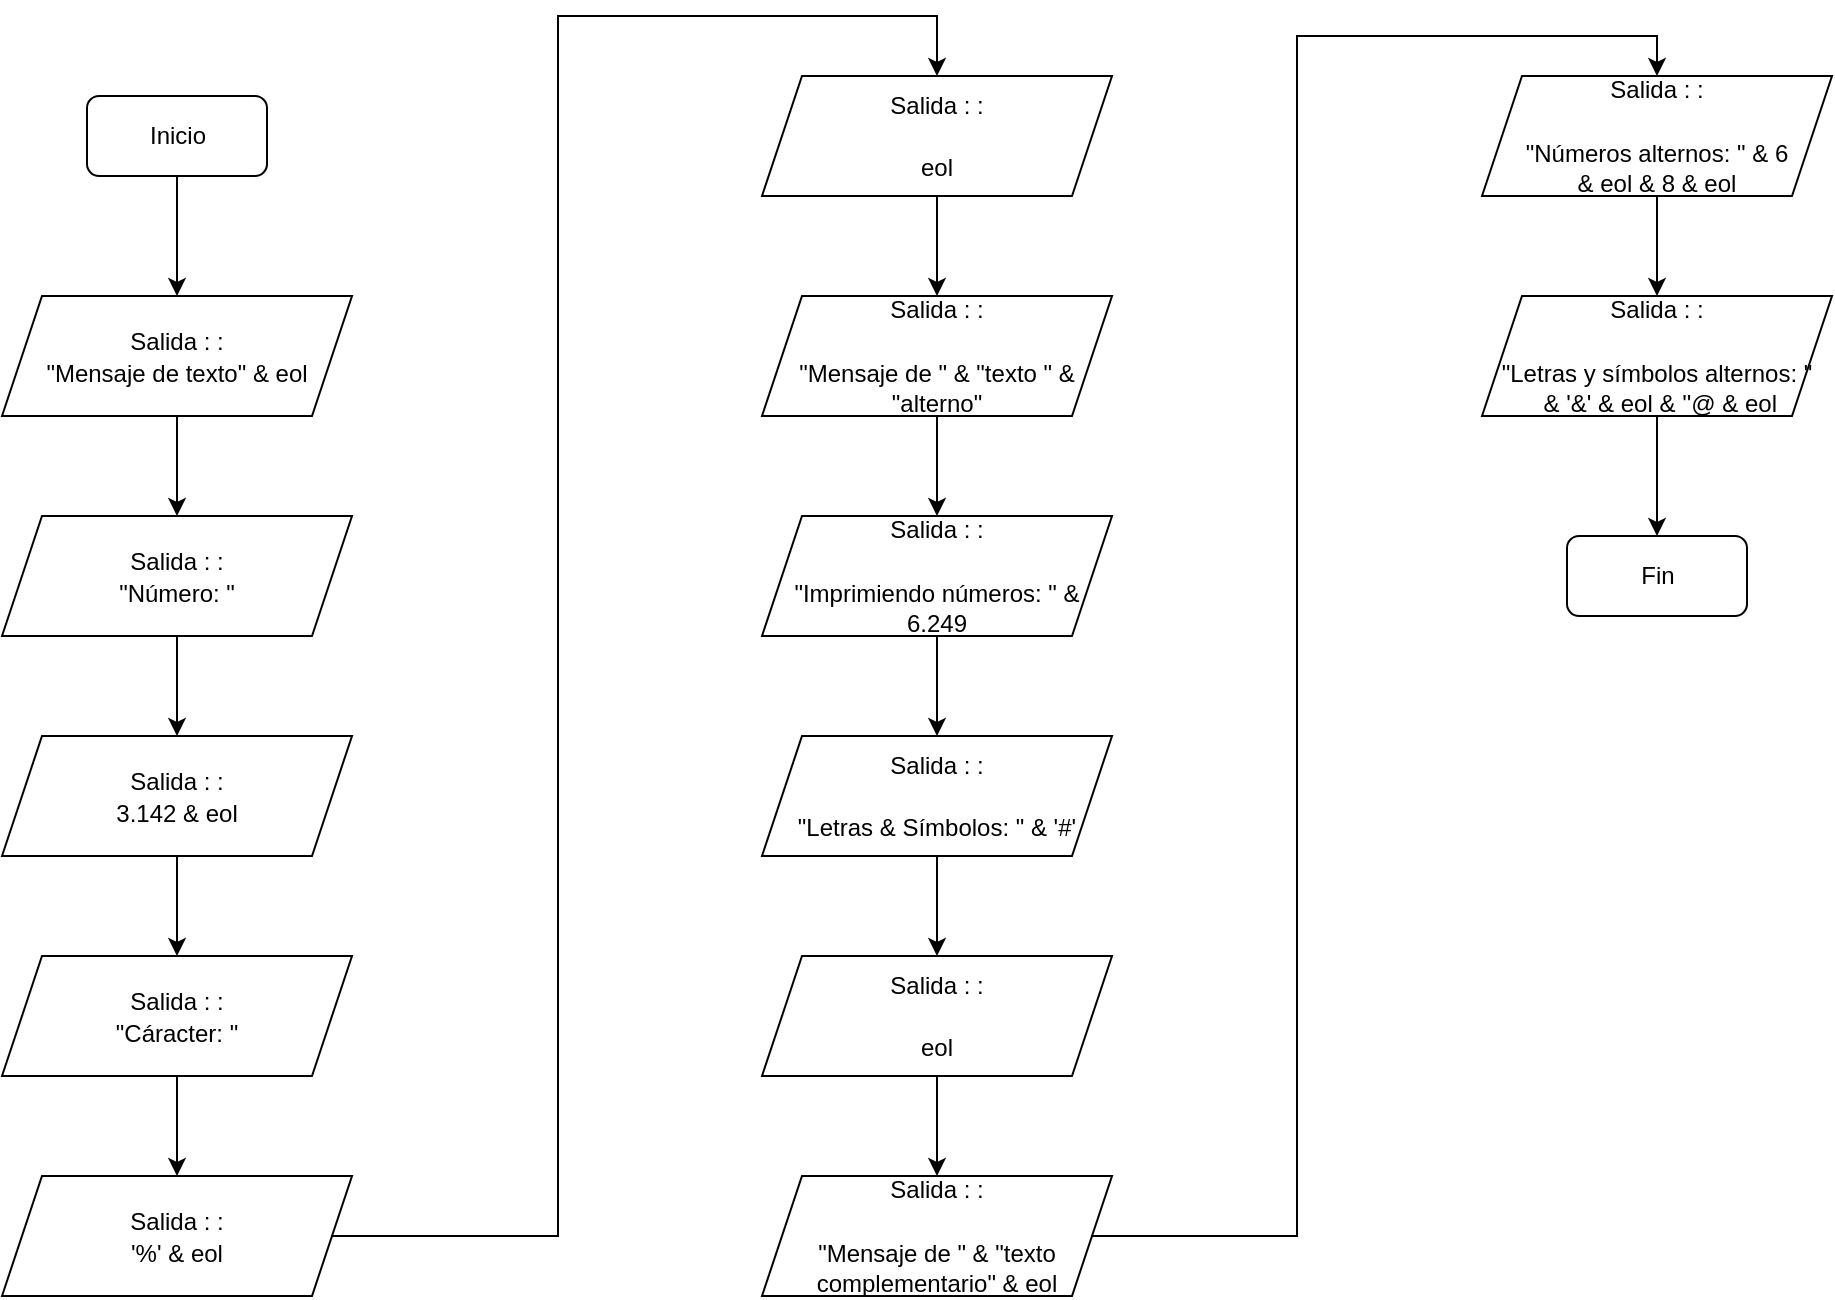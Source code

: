 <mxfile version="15.8.7" type="device"><diagram id="QMDKBdNDJJ9LwrMfgLvt" name="Página-1"><mxGraphModel dx="1422" dy="888" grid="1" gridSize="10" guides="1" tooltips="1" connect="1" arrows="1" fold="1" page="1" pageScale="1" pageWidth="1100" pageHeight="850" math="0" shadow="0"><root><mxCell id="0"/><mxCell id="1" parent="0"/><mxCell id="FRrNGxxf53EYb5x-IDp9-3" value="" style="edgeStyle=orthogonalEdgeStyle;rounded=0;orthogonalLoop=1;jettySize=auto;html=1;fontSize=12;" parent="1" source="FRrNGxxf53EYb5x-IDp9-1" target="FRrNGxxf53EYb5x-IDp9-2" edge="1"><mxGeometry relative="1" as="geometry"/></mxCell><mxCell id="FRrNGxxf53EYb5x-IDp9-1" value="&lt;font style=&quot;font-size: 12px&quot;&gt;Inicio&lt;/font&gt;" style="rounded=1;whiteSpace=wrap;html=1;" parent="1" vertex="1"><mxGeometry x="177.5" y="140" width="90" height="40" as="geometry"/></mxCell><mxCell id="X8IlTZyZSXr9cwLHoMqu-2" value="" style="edgeStyle=orthogonalEdgeStyle;rounded=0;orthogonalLoop=1;jettySize=auto;html=1;" edge="1" parent="1" source="FRrNGxxf53EYb5x-IDp9-2" target="X8IlTZyZSXr9cwLHoMqu-1"><mxGeometry relative="1" as="geometry"/></mxCell><mxCell id="FRrNGxxf53EYb5x-IDp9-2" value="&lt;font style=&quot;font-size: 12px&quot;&gt;Salida : :&lt;br&gt;&quot;Mensaje de texto&quot; &amp;amp; eol&lt;/font&gt;" style="shape=parallelogram;perimeter=parallelogramPerimeter;whiteSpace=wrap;html=1;fixedSize=1;fontSize=13;" parent="1" vertex="1"><mxGeometry x="135" y="240" width="175" height="60" as="geometry"/></mxCell><mxCell id="FRrNGxxf53EYb5x-IDp9-4" value="&lt;font style=&quot;font-size: 12px&quot;&gt;Fin&lt;/font&gt;" style="rounded=1;whiteSpace=wrap;html=1;" parent="1" vertex="1"><mxGeometry x="917.5" y="360" width="90" height="40" as="geometry"/></mxCell><mxCell id="X8IlTZyZSXr9cwLHoMqu-4" value="" style="edgeStyle=orthogonalEdgeStyle;rounded=0;orthogonalLoop=1;jettySize=auto;html=1;" edge="1" parent="1" source="X8IlTZyZSXr9cwLHoMqu-1" target="X8IlTZyZSXr9cwLHoMqu-3"><mxGeometry relative="1" as="geometry"/></mxCell><mxCell id="X8IlTZyZSXr9cwLHoMqu-1" value="&lt;font style=&quot;font-size: 12px&quot;&gt;Salida : :&lt;br&gt;&quot;Número: &quot;&lt;/font&gt;" style="shape=parallelogram;perimeter=parallelogramPerimeter;whiteSpace=wrap;html=1;fixedSize=1;fontSize=13;" vertex="1" parent="1"><mxGeometry x="135" y="350" width="175" height="60" as="geometry"/></mxCell><mxCell id="X8IlTZyZSXr9cwLHoMqu-6" value="" style="edgeStyle=orthogonalEdgeStyle;rounded=0;orthogonalLoop=1;jettySize=auto;html=1;" edge="1" parent="1" source="X8IlTZyZSXr9cwLHoMqu-3" target="X8IlTZyZSXr9cwLHoMqu-5"><mxGeometry relative="1" as="geometry"/></mxCell><mxCell id="X8IlTZyZSXr9cwLHoMqu-3" value="&lt;font style=&quot;font-size: 12px&quot;&gt;Salida : :&lt;br&gt;3.142 &amp;amp; eol&lt;br&gt;&lt;/font&gt;" style="shape=parallelogram;perimeter=parallelogramPerimeter;whiteSpace=wrap;html=1;fixedSize=1;fontSize=13;" vertex="1" parent="1"><mxGeometry x="135" y="460" width="175" height="60" as="geometry"/></mxCell><mxCell id="X8IlTZyZSXr9cwLHoMqu-8" value="" style="edgeStyle=orthogonalEdgeStyle;rounded=0;orthogonalLoop=1;jettySize=auto;html=1;" edge="1" parent="1" source="X8IlTZyZSXr9cwLHoMqu-5" target="X8IlTZyZSXr9cwLHoMqu-7"><mxGeometry relative="1" as="geometry"/></mxCell><mxCell id="X8IlTZyZSXr9cwLHoMqu-5" value="&lt;font style=&quot;font-size: 12px&quot;&gt;Salida : :&lt;br&gt;&quot;Cáracter: &quot;&lt;/font&gt;" style="shape=parallelogram;perimeter=parallelogramPerimeter;whiteSpace=wrap;html=1;fixedSize=1;fontSize=13;" vertex="1" parent="1"><mxGeometry x="135" y="570" width="175" height="60" as="geometry"/></mxCell><mxCell id="X8IlTZyZSXr9cwLHoMqu-17" style="edgeStyle=orthogonalEdgeStyle;rounded=0;orthogonalLoop=1;jettySize=auto;html=1;entryX=0.5;entryY=0;entryDx=0;entryDy=0;" edge="1" parent="1" source="X8IlTZyZSXr9cwLHoMqu-7" target="X8IlTZyZSXr9cwLHoMqu-15"><mxGeometry relative="1" as="geometry"><Array as="points"><mxPoint x="413" y="710"/><mxPoint x="413" y="100"/><mxPoint x="603" y="100"/></Array></mxGeometry></mxCell><mxCell id="X8IlTZyZSXr9cwLHoMqu-7" value="&lt;font style=&quot;font-size: 12px&quot;&gt;Salida : :&lt;br&gt;'%' &amp;amp; eol&lt;br&gt;&lt;/font&gt;" style="shape=parallelogram;perimeter=parallelogramPerimeter;whiteSpace=wrap;html=1;fixedSize=1;fontSize=13;" vertex="1" parent="1"><mxGeometry x="135" y="680" width="175" height="60" as="geometry"/></mxCell><mxCell id="X8IlTZyZSXr9cwLHoMqu-12" value="" style="edgeStyle=orthogonalEdgeStyle;rounded=0;orthogonalLoop=1;jettySize=auto;html=1;" edge="1" parent="1" source="X8IlTZyZSXr9cwLHoMqu-9" target="X8IlTZyZSXr9cwLHoMqu-11"><mxGeometry relative="1" as="geometry"/></mxCell><mxCell id="X8IlTZyZSXr9cwLHoMqu-9" value="&lt;font style=&quot;font-size: 12px&quot;&gt;Salida : :&lt;br&gt;&lt;br&gt;&quot;Mensaje de &quot; &amp;amp; &quot;texto &quot; &amp;amp; &quot;alterno&quot;&lt;br&gt;&lt;/font&gt;" style="shape=parallelogram;perimeter=parallelogramPerimeter;whiteSpace=wrap;html=1;fixedSize=1;fontSize=13;" vertex="1" parent="1"><mxGeometry x="515" y="240" width="175" height="60" as="geometry"/></mxCell><mxCell id="X8IlTZyZSXr9cwLHoMqu-14" value="" style="edgeStyle=orthogonalEdgeStyle;rounded=0;orthogonalLoop=1;jettySize=auto;html=1;" edge="1" parent="1" source="X8IlTZyZSXr9cwLHoMqu-11" target="X8IlTZyZSXr9cwLHoMqu-13"><mxGeometry relative="1" as="geometry"/></mxCell><mxCell id="X8IlTZyZSXr9cwLHoMqu-11" value="&lt;font style=&quot;font-size: 12px&quot;&gt;Salida : :&lt;br&gt;&lt;br&gt;&quot;Imprimiendo números: &quot; &amp;amp; 6.249&lt;br&gt;&lt;/font&gt;" style="shape=parallelogram;perimeter=parallelogramPerimeter;whiteSpace=wrap;html=1;fixedSize=1;fontSize=13;" vertex="1" parent="1"><mxGeometry x="515" y="350" width="175" height="60" as="geometry"/></mxCell><mxCell id="X8IlTZyZSXr9cwLHoMqu-19" value="" style="edgeStyle=orthogonalEdgeStyle;rounded=0;orthogonalLoop=1;jettySize=auto;html=1;" edge="1" parent="1" source="X8IlTZyZSXr9cwLHoMqu-13" target="X8IlTZyZSXr9cwLHoMqu-18"><mxGeometry relative="1" as="geometry"/></mxCell><mxCell id="X8IlTZyZSXr9cwLHoMqu-13" value="&lt;font style=&quot;font-size: 12px&quot;&gt;Salida : :&lt;br&gt;&lt;br&gt;&quot;Letras &amp;amp; Símbolos: &quot; &amp;amp; '#'&lt;br&gt;&lt;/font&gt;" style="shape=parallelogram;perimeter=parallelogramPerimeter;whiteSpace=wrap;html=1;fixedSize=1;fontSize=13;" vertex="1" parent="1"><mxGeometry x="515" y="460" width="175" height="60" as="geometry"/></mxCell><mxCell id="X8IlTZyZSXr9cwLHoMqu-16" value="" style="edgeStyle=orthogonalEdgeStyle;rounded=0;orthogonalLoop=1;jettySize=auto;html=1;" edge="1" parent="1" source="X8IlTZyZSXr9cwLHoMqu-15" target="X8IlTZyZSXr9cwLHoMqu-9"><mxGeometry relative="1" as="geometry"/></mxCell><mxCell id="X8IlTZyZSXr9cwLHoMqu-15" value="&lt;font style=&quot;font-size: 12px&quot;&gt;Salida : :&lt;br&gt;&lt;br&gt;eol&lt;br&gt;&lt;/font&gt;" style="shape=parallelogram;perimeter=parallelogramPerimeter;whiteSpace=wrap;html=1;fixedSize=1;fontSize=13;" vertex="1" parent="1"><mxGeometry x="515" y="130" width="175" height="60" as="geometry"/></mxCell><mxCell id="X8IlTZyZSXr9cwLHoMqu-21" value="" style="edgeStyle=orthogonalEdgeStyle;rounded=0;orthogonalLoop=1;jettySize=auto;html=1;" edge="1" parent="1" source="X8IlTZyZSXr9cwLHoMqu-18" target="X8IlTZyZSXr9cwLHoMqu-20"><mxGeometry relative="1" as="geometry"/></mxCell><mxCell id="X8IlTZyZSXr9cwLHoMqu-18" value="&lt;font style=&quot;font-size: 12px&quot;&gt;Salida : :&lt;br&gt;&lt;br&gt;eol&lt;br&gt;&lt;/font&gt;" style="shape=parallelogram;perimeter=parallelogramPerimeter;whiteSpace=wrap;html=1;fixedSize=1;fontSize=13;" vertex="1" parent="1"><mxGeometry x="515" y="570" width="175" height="60" as="geometry"/></mxCell><mxCell id="X8IlTZyZSXr9cwLHoMqu-23" style="edgeStyle=orthogonalEdgeStyle;rounded=0;orthogonalLoop=1;jettySize=auto;html=1;entryX=0.5;entryY=0;entryDx=0;entryDy=0;" edge="1" parent="1" source="X8IlTZyZSXr9cwLHoMqu-20" target="X8IlTZyZSXr9cwLHoMqu-22"><mxGeometry relative="1" as="geometry"/></mxCell><mxCell id="X8IlTZyZSXr9cwLHoMqu-20" value="&lt;font style=&quot;font-size: 12px&quot;&gt;Salida : :&lt;br&gt;&lt;br&gt;&quot;Mensaje de &quot; &amp;amp; &quot;texto complementario&quot; &amp;amp; eol&lt;br&gt;&lt;/font&gt;" style="shape=parallelogram;perimeter=parallelogramPerimeter;whiteSpace=wrap;html=1;fixedSize=1;fontSize=13;" vertex="1" parent="1"><mxGeometry x="515" y="680" width="175" height="60" as="geometry"/></mxCell><mxCell id="X8IlTZyZSXr9cwLHoMqu-26" value="" style="edgeStyle=orthogonalEdgeStyle;rounded=0;orthogonalLoop=1;jettySize=auto;html=1;" edge="1" parent="1" source="X8IlTZyZSXr9cwLHoMqu-22" target="X8IlTZyZSXr9cwLHoMqu-24"><mxGeometry relative="1" as="geometry"/></mxCell><mxCell id="X8IlTZyZSXr9cwLHoMqu-22" value="&lt;font style=&quot;font-size: 12px&quot;&gt;Salida : :&lt;br&gt;&lt;br&gt;&quot;Números alternos: &quot; &amp;amp; 6 &lt;br&gt;&amp;amp; eol &amp;amp; 8 &amp;amp; eol&lt;br&gt;&lt;/font&gt;" style="shape=parallelogram;perimeter=parallelogramPerimeter;whiteSpace=wrap;html=1;fixedSize=1;fontSize=13;" vertex="1" parent="1"><mxGeometry x="875" y="130" width="175" height="60" as="geometry"/></mxCell><mxCell id="X8IlTZyZSXr9cwLHoMqu-25" value="" style="edgeStyle=orthogonalEdgeStyle;rounded=0;orthogonalLoop=1;jettySize=auto;html=1;" edge="1" parent="1" source="X8IlTZyZSXr9cwLHoMqu-24" target="FRrNGxxf53EYb5x-IDp9-4"><mxGeometry relative="1" as="geometry"/></mxCell><mxCell id="X8IlTZyZSXr9cwLHoMqu-24" value="&lt;font style=&quot;font-size: 12px&quot;&gt;Salida : :&lt;br&gt;&lt;br&gt;&quot;Letras y símbolos alternos: &quot;&lt;br&gt;&amp;nbsp;&amp;amp; '&amp;amp;' &amp;amp; eol &amp;amp; ''@ &amp;amp; eol&lt;br&gt;&lt;/font&gt;" style="shape=parallelogram;perimeter=parallelogramPerimeter;whiteSpace=wrap;html=1;fixedSize=1;fontSize=13;" vertex="1" parent="1"><mxGeometry x="875" y="240" width="175" height="60" as="geometry"/></mxCell></root></mxGraphModel></diagram></mxfile>